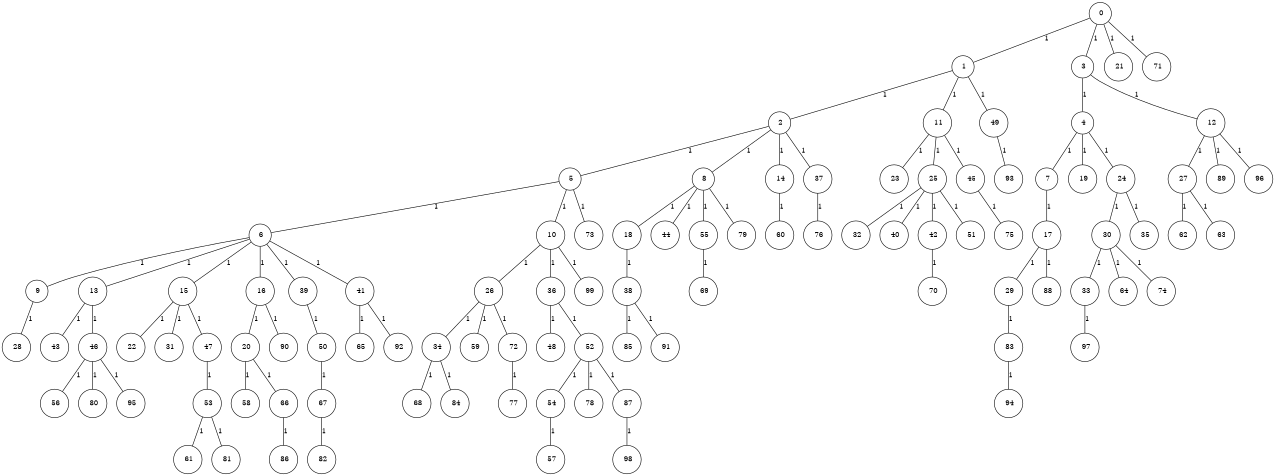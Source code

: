 graph G {
size="8.5,11;"
ratio = "expand;"
fixedsize="true;"
overlap="scale;"
node[shape=circle,width=.12,hight=.12,fontsize=12]
edge[fontsize=12]

0[label=" 0" color=black, pos="1.3836302,1.8712468!"];
1[label=" 1" color=black, pos="0.88215545,0.38652385!"];
2[label=" 2" color=black, pos="0.36087497,2.4469798!"];
3[label=" 3" color=black, pos="1.0108008,0.17262679!"];
4[label=" 4" color=black, pos="1.891691,1.8020118!"];
5[label=" 5" color=black, pos="1.6129109,1.3005646!"];
6[label=" 6" color=black, pos="1.994719,2.4728323!"];
7[label=" 7" color=black, pos="0.28409555,2.139202!"];
8[label=" 8" color=black, pos="2.4407532,0.41715564!"];
9[label=" 9" color=black, pos="1.8937369,1.9523504!"];
10[label=" 10" color=black, pos="0.3904348,2.7806492!"];
11[label=" 11" color=black, pos="0.24205554,0.36725876!"];
12[label=" 12" color=black, pos="0.84594312,1.6501086!"];
13[label=" 13" color=black, pos="1.9726058,1.2636627!"];
14[label=" 14" color=black, pos="1.1270515,1.1311898!"];
15[label=" 15" color=black, pos="1.9771906,0.078872771!"];
16[label=" 16" color=black, pos="0.28084052,1.7408525!"];
17[label=" 17" color=black, pos="0.2997079,0.42918934!"];
18[label=" 18" color=black, pos="1.0925331,1.0913783!"];
19[label=" 19" color=black, pos="1.1631145,0.46833517!"];
20[label=" 20" color=black, pos="0.62790768,0.46791163!"];
21[label=" 21" color=black, pos="2.0691169,2.5678383!"];
22[label=" 22" color=black, pos="1.4680693,1.6073154!"];
23[label=" 23" color=black, pos="2.9694198,0.86320375!"];
24[label=" 24" color=black, pos="1.1822166,0.4248378!"];
25[label=" 25" color=black, pos="1.2972592,0.17206715!"];
26[label=" 26" color=black, pos="2.0638657,0.72438083!"];
27[label=" 27" color=black, pos="1.7220825,0.2360378!"];
28[label=" 28" color=black, pos="1.3111597,1.9505037!"];
29[label=" 29" color=black, pos="1.4355238,1.5764449!"];
30[label=" 30" color=black, pos="2.2173702,0.348853!"];
31[label=" 31" color=black, pos="0.86994847,0.43705039!"];
32[label=" 32" color=black, pos="2.816113,1.5340895!"];
33[label=" 33" color=black, pos="2.7159153,2.5031644!"];
34[label=" 34" color=black, pos="2.9696021,2.0067612!"];
35[label=" 35" color=black, pos="0.42026126,2.0416748!"];
36[label=" 36" color=black, pos="1.9467484,2.1116976!"];
37[label=" 37" color=black, pos="0.51052063,0.28586526!"];
38[label=" 38" color=black, pos="1.8719028,2.9146809!"];
39[label=" 39" color=black, pos="1.846775,1.7940163!"];
40[label=" 40" color=black, pos="0.21361945,1.7762602!"];
41[label=" 41" color=black, pos="0.034262423,2.7093158!"];
42[label=" 42" color=black, pos="2.5069699,2.6955491!"];
43[label=" 43" color=black, pos="2.958876,2.6586522!"];
44[label=" 44" color=black, pos="2.7294025,2.2878966!"];
45[label=" 45" color=black, pos="0.45849228,0.96781394!"];
46[label=" 46" color=black, pos="0.2084801,0.072246448!"];
47[label=" 47" color=black, pos="2.2342261,2.7181431!"];
48[label=" 48" color=black, pos="2.1943686,1.3773803!"];
49[label=" 49" color=black, pos="0.77382804,2.2324955!"];
50[label=" 50" color=black, pos="0.80277307,0.20802915!"];
51[label=" 51" color=black, pos="0.66526854,0.66727343!"];
52[label=" 52" color=black, pos="0.63703108,1.6345941!"];
53[label=" 53" color=black, pos="0.52893184,1.4259185!"];
54[label=" 54" color=black, pos="2.4849029,1.792667!"];
55[label=" 55" color=black, pos="1.3644277,0.16697442!"];
56[label=" 56" color=black, pos="2.0052135,1.7874273!"];
57[label=" 57" color=black, pos="1.6310508,0.059839547!"];
58[label=" 58" color=black, pos="1.9479675,2.1954729!"];
59[label=" 59" color=black, pos="2.13455,2.007907!"];
60[label=" 60" color=black, pos="0.81791634,2.8671045!"];
61[label=" 61" color=black, pos="0.2449092,2.0842601!"];
62[label=" 62" color=black, pos="0.79118789,2.448941!"];
63[label=" 63" color=black, pos="0.38773735,1.7144119!"];
64[label=" 64" color=black, pos="0.16027011,1.1719925!"];
65[label=" 65" color=black, pos="1.5217621,0.22514479!"];
66[label=" 66" color=black, pos="1.4997007,2.0829656!"];
67[label=" 67" color=black, pos="1.283364,2.4058319!"];
68[label=" 68" color=black, pos="1.7333738,2.4481286!"];
69[label=" 69" color=black, pos="0.56595926,1.708095!"];
70[label=" 70" color=black, pos="2.4093159,1.5127628!"];
71[label=" 71" color=black, pos="2.7729514,1.1900041!"];
72[label=" 72" color=black, pos="0.72901395,1.7245424!"];
73[label=" 73" color=black, pos="2.5938286,0.72050563!"];
74[label=" 74" color=black, pos="1.3703049,2.7277801!"];
75[label=" 75" color=black, pos="0.89434382,1.7549493!"];
76[label=" 76" color=black, pos="1.4065483,0.60600054!"];
77[label=" 77" color=black, pos="2.7354665,1.3296547!"];
78[label=" 78" color=black, pos="1.4711316,2.9418356!"];
79[label=" 79" color=black, pos="1.0695921,0.17730448!"];
80[label=" 80" color=black, pos="1.4938363,2.0493821!"];
81[label=" 81" color=black, pos="0.85153412,1.1811942!"];
82[label=" 82" color=black, pos="1.5733589,0.87550797!"];
83[label=" 83" color=black, pos="0.042586237,2.0954203!"];
84[label=" 84" color=black, pos="1.8335351,1.421642!"];
85[label=" 85" color=black, pos="0.01551645,2.7137841!"];
86[label=" 86" color=black, pos="0.59371408,0.73073097!"];
87[label=" 87" color=black, pos="0.78745933,2.4619122!"];
88[label=" 88" color=black, pos="0.80988236,0.36896047!"];
89[label=" 89" color=black, pos="0.28118207,1.8832555!"];
90[label=" 90" color=black, pos="0.45912898,2.3222438!"];
91[label=" 91" color=black, pos="1.3892207,1.9508497!"];
92[label=" 92" color=black, pos="0.11908502,1.7917575!"];
93[label=" 93" color=black, pos="0.12378837,1.6212495!"];
94[label=" 94" color=black, pos="1.1611612,0.38080864!"];
95[label=" 95" color=black, pos="1.2600159,0.22991615!"];
96[label=" 96" color=black, pos="1.3540152,1.7313147!"];
97[label=" 97" color=black, pos="0.1490313,2.4897383!"];
98[label=" 98" color=black, pos="2.3733337,0.10987549!"];
99[label=" 99" color=black, pos="2.2296462,2.9853104!"];
0--1[label="1"]
0--3[label="1"]
0--21[label="1"]
0--71[label="1"]
1--2[label="1"]
1--11[label="1"]
1--49[label="1"]
2--5[label="1"]
2--8[label="1"]
2--14[label="1"]
2--37[label="1"]
3--4[label="1"]
3--12[label="1"]
4--7[label="1"]
4--19[label="1"]
4--24[label="1"]
5--6[label="1"]
5--10[label="1"]
5--73[label="1"]
6--9[label="1"]
6--13[label="1"]
6--15[label="1"]
6--16[label="1"]
6--39[label="1"]
6--41[label="1"]
7--17[label="1"]
8--18[label="1"]
8--44[label="1"]
8--55[label="1"]
8--79[label="1"]
9--28[label="1"]
10--26[label="1"]
10--36[label="1"]
10--99[label="1"]
11--23[label="1"]
11--25[label="1"]
11--45[label="1"]
12--27[label="1"]
12--89[label="1"]
12--96[label="1"]
13--43[label="1"]
13--46[label="1"]
14--60[label="1"]
15--22[label="1"]
15--31[label="1"]
15--47[label="1"]
16--20[label="1"]
16--90[label="1"]
17--29[label="1"]
17--88[label="1"]
18--38[label="1"]
20--58[label="1"]
20--66[label="1"]
24--30[label="1"]
24--35[label="1"]
25--32[label="1"]
25--40[label="1"]
25--42[label="1"]
25--51[label="1"]
26--34[label="1"]
26--59[label="1"]
26--72[label="1"]
27--62[label="1"]
27--63[label="1"]
29--83[label="1"]
30--33[label="1"]
30--64[label="1"]
30--74[label="1"]
33--97[label="1"]
34--68[label="1"]
34--84[label="1"]
36--48[label="1"]
36--52[label="1"]
37--76[label="1"]
38--85[label="1"]
38--91[label="1"]
39--50[label="1"]
41--65[label="1"]
41--92[label="1"]
42--70[label="1"]
45--75[label="1"]
46--56[label="1"]
46--80[label="1"]
46--95[label="1"]
47--53[label="1"]
49--93[label="1"]
50--67[label="1"]
52--54[label="1"]
52--78[label="1"]
52--87[label="1"]
53--61[label="1"]
53--81[label="1"]
54--57[label="1"]
55--69[label="1"]
66--86[label="1"]
67--82[label="1"]
72--77[label="1"]
83--94[label="1"]
87--98[label="1"]

}
